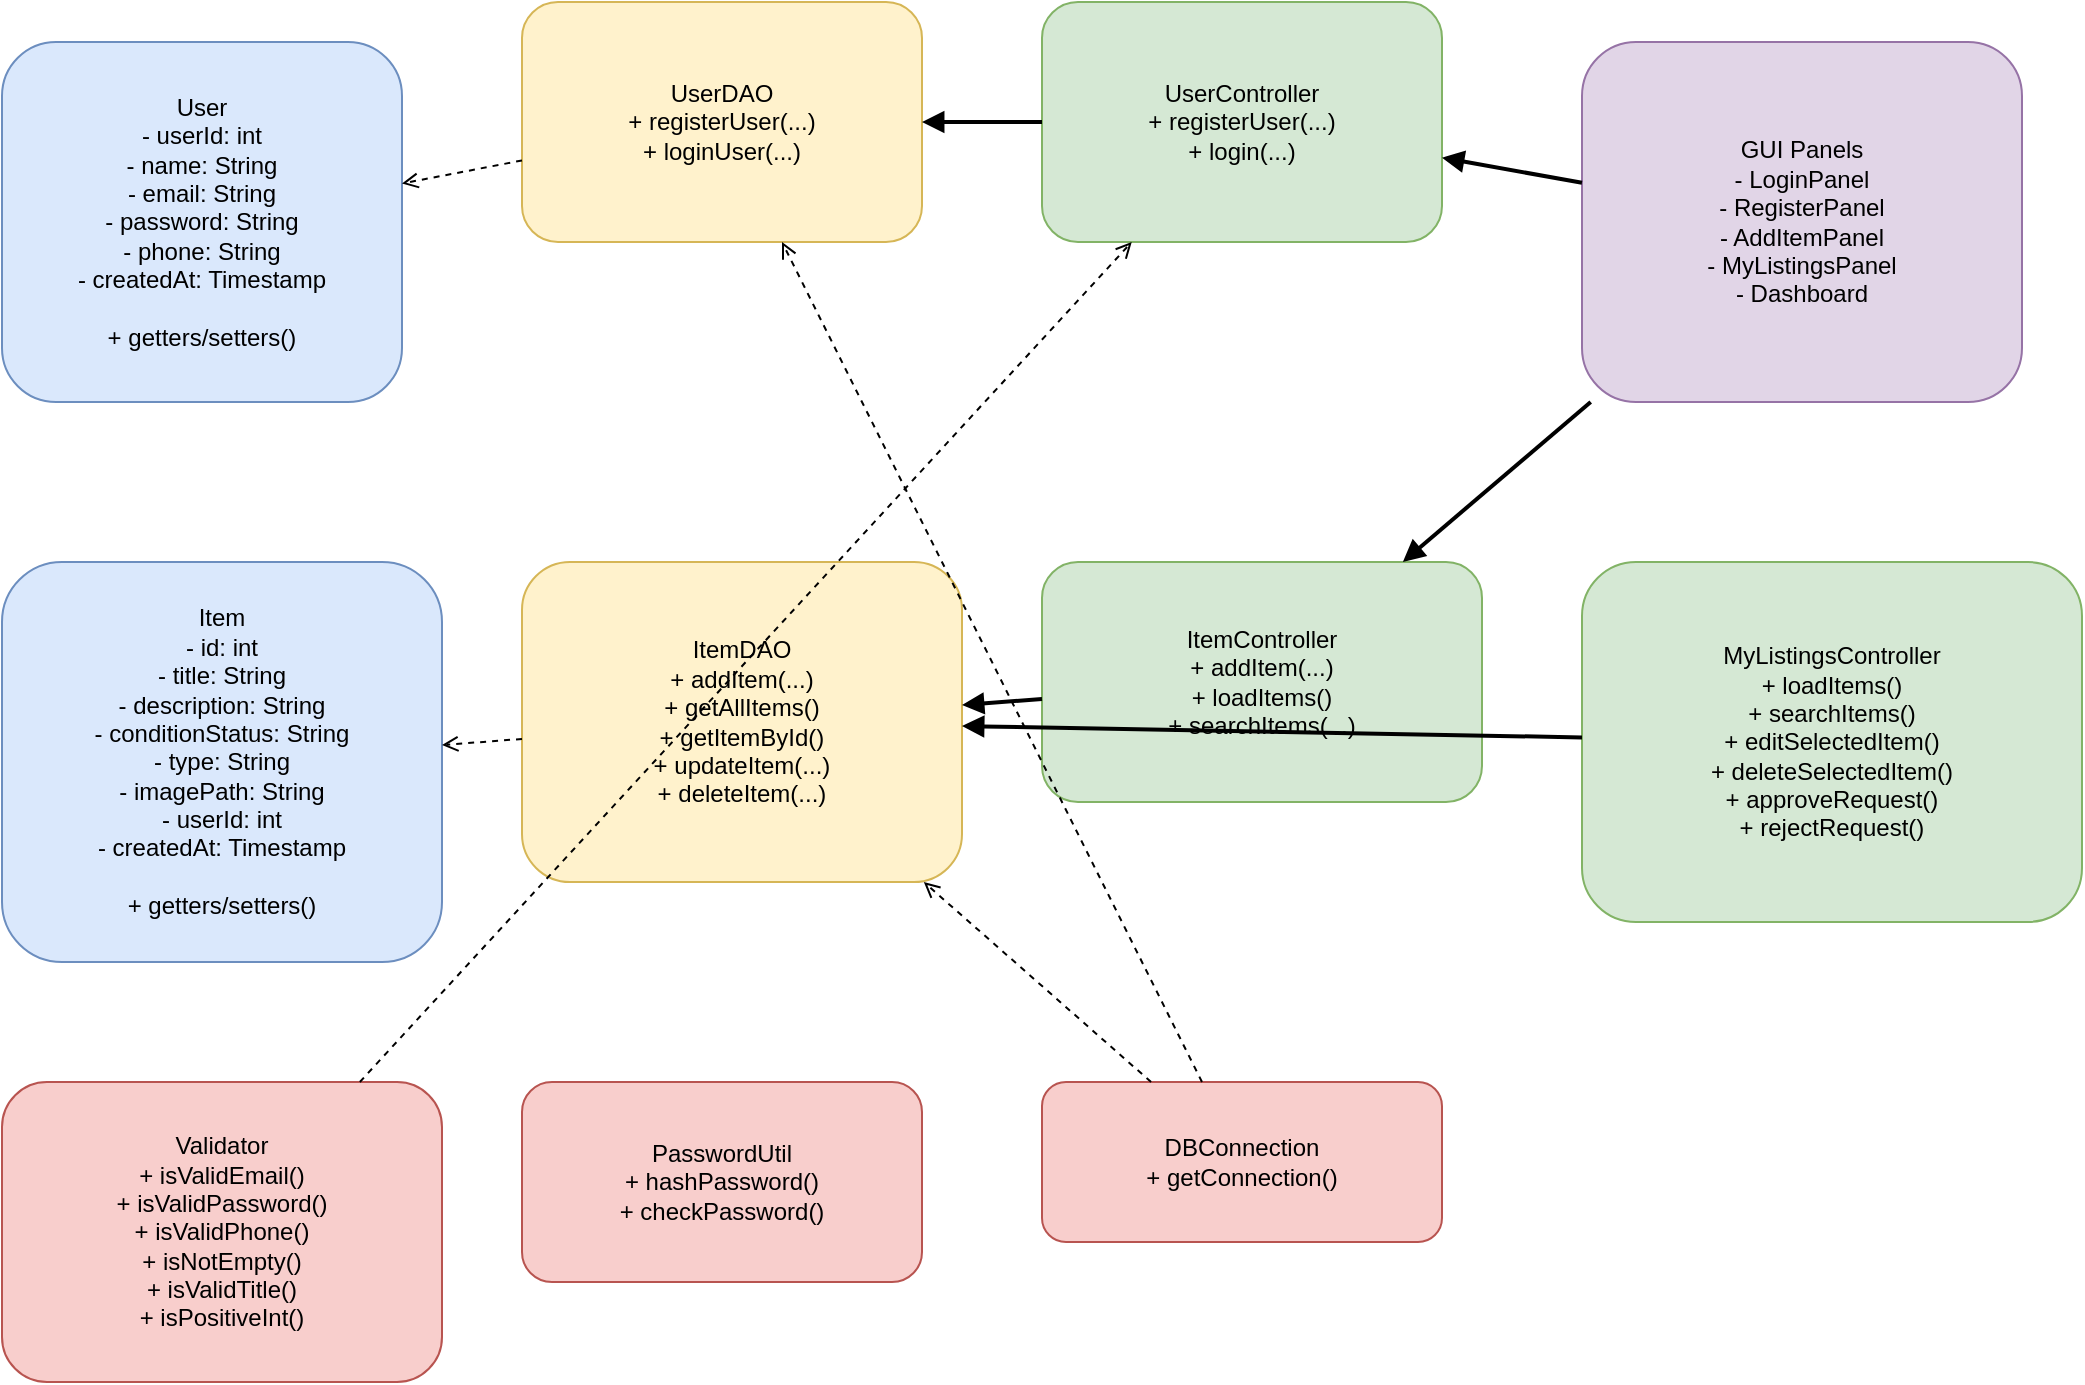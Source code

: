 <mxfile version="24.7.1" editor="5.1.3" type="device">
  <diagram id="ReBookClassDiagram" name="ReBook Class Diagram">
    <mxGraphModel dx="1200" dy="800" grid="1" gridSize="10" guides="1" tooltips="1" connect="1" arrows="1" fold="1" page="1" pageScale="1" pageWidth="1654" pageHeight="1169">
      <root>
        <mxCell id="0"/>
        <mxCell id="1" parent="0"/>

        <!-- User Model -->
        <mxCell id="user" value="User&#10;- userId: int&#10;- name: String&#10;- email: String&#10;- password: String&#10;- phone: String&#10;- createdAt: Timestamp&#10;&#10;+ getters/setters()" style="rounded=1;whiteSpace=wrap;html=1;fillColor=#dae8fc;strokeColor=#6c8ebf;" vertex="1" parent="1">
          <mxGeometry x="80" y="120" width="200" height="180" as="geometry"/>
        </mxCell>

        <!-- UserDAO -->
        <mxCell id="userdao" value="UserDAO&#10;+ registerUser(...)&#10;+ loginUser(...)" style="rounded=1;whiteSpace=wrap;html=1;fillColor=#fff2cc;strokeColor=#d6b656;" vertex="1" parent="1">
          <mxGeometry x="340" y="100" width="200" height="120" as="geometry"/>
        </mxCell>

        <!-- UserController -->
        <mxCell id="usercontroller" value="UserController&#10;+ registerUser(...)&#10;+ login(...)" style="rounded=1;whiteSpace=wrap;html=1;fillColor=#d5e8d4;strokeColor=#82b366;" vertex="1" parent="1">
          <mxGeometry x="600" y="100" width="200" height="120" as="geometry"/>
        </mxCell>

        <!-- Item Model -->
        <mxCell id="item" value="Item&#10;- id: int&#10;- title: String&#10;- description: String&#10;- conditionStatus: String&#10;- type: String&#10;- imagePath: String&#10;- userId: int&#10;- createdAt: Timestamp&#10;&#10;+ getters/setters()" style="rounded=1;whiteSpace=wrap;html=1;fillColor=#dae8fc;strokeColor=#6c8ebf;" vertex="1" parent="1">
          <mxGeometry x="80" y="380" width="220" height="200" as="geometry"/>
        </mxCell>

        <!-- ItemDAO -->
        <mxCell id="itemdao" value="ItemDAO&#10;+ addItem(...)&#10;+ getAllItems()&#10;+ getItemById()&#10;+ updateItem(...)&#10;+ deleteItem(...)" style="rounded=1;whiteSpace=wrap;html=1;fillColor=#fff2cc;strokeColor=#d6b656;" vertex="1" parent="1">
          <mxGeometry x="340" y="380" width="220" height="160" as="geometry"/>
        </mxCell>

        <!-- ItemController -->
        <mxCell id="itemcontroller" value="ItemController&#10;+ addItem(...)&#10;+ loadItems()&#10;+ searchItems(...)" style="rounded=1;whiteSpace=wrap;html=1;fillColor=#d5e8d4;strokeColor=#82b366;" vertex="1" parent="1">
          <mxGeometry x="600" y="380" width="220" height="120" as="geometry"/>
        </mxCell>

        <!-- MyListingsController -->
        <mxCell id="mylistingscontroller" value="MyListingsController&#10;+ loadItems()&#10;+ searchItems()&#10;+ editSelectedItem()&#10;+ deleteSelectedItem()&#10;+ approveRequest()&#10;+ rejectRequest()" style="rounded=1;whiteSpace=wrap;html=1;fillColor=#d5e8d4;strokeColor=#82b366;" vertex="1" parent="1">
          <mxGeometry x="870" y="380" width="250" height="180" as="geometry"/>
        </mxCell>

        <!-- Utilities -->
        <mxCell id="validator" value="Validator&#10;+ isValidEmail()&#10;+ isValidPassword()&#10;+ isValidPhone()&#10;+ isNotEmpty()&#10;+ isValidTitle()&#10;+ isPositiveInt()" style="rounded=1;whiteSpace=wrap;html=1;fillColor=#f8cecc;strokeColor=#b85450;" vertex="1" parent="1">
          <mxGeometry x="80" y="640" width="220" height="150" as="geometry"/>
        </mxCell>

        <mxCell id="passwordutil" value="PasswordUtil&#10;+ hashPassword()&#10;+ checkPassword()" style="rounded=1;whiteSpace=wrap;html=1;fillColor=#f8cecc;strokeColor=#b85450;" vertex="1" parent="1">
          <mxGeometry x="340" y="640" width="200" height="100" as="geometry"/>
        </mxCell>

        <mxCell id="dbconnection" value="DBConnection&#10;+ getConnection()" style="rounded=1;whiteSpace=wrap;html=1;fillColor=#f8cecc;strokeColor=#b85450;" vertex="1" parent="1">
          <mxGeometry x="600" y="640" width="200" height="80" as="geometry"/>
        </mxCell>

        <!-- GUI Components -->
        <mxCell id="gui" value="GUI Panels&#10;- LoginPanel&#10;- RegisterPanel&#10;- AddItemPanel&#10;- MyListingsPanel&#10;- Dashboard" style="rounded=1;whiteSpace=wrap;html=1;fillColor=#e1d5e7;strokeColor=#9673a6;" vertex="1" parent="1">
          <mxGeometry x="870" y="120" width="220" height="180" as="geometry"/>
        </mxCell>

        <!-- Relationships -->
        <mxCell id="edge1" edge="1" source="usercontroller" target="userdao" style="endArrow=block;endFill=1;strokeWidth=2;" parent="1"><mxGeometry relative="1" as="geometry"/></mxCell>
        <mxCell id="edge2" edge="1" source="userdao" target="user" style="endArrow=open;dashed=1;" parent="1"><mxGeometry relative="1" as="geometry"/></mxCell>
        <mxCell id="edge3" edge="1" source="itemcontroller" target="itemdao" style="endArrow=block;endFill=1;strokeWidth=2;" parent="1"><mxGeometry relative="1" as="geometry"/></mxCell>
        <mxCell id="edge4" edge="1" source="itemdao" target="item" style="endArrow=open;dashed=1;" parent="1"><mxGeometry relative="1" as="geometry"/></mxCell>
        <mxCell id="edge5" edge="1" source="mylistingscontroller" target="itemdao" style="endArrow=block;endFill=1;strokeWidth=2;" parent="1"><mxGeometry relative="1" as="geometry"/></mxCell>
        <mxCell id="edge6" edge="1" source="gui" target="usercontroller" style="endArrow=block;endFill=1;strokeWidth=2;" parent="1"><mxGeometry relative="1" as="geometry"/></mxCell>
        <mxCell id="edge7" edge="1" source="gui" target="itemcontroller" style="endArrow=block;endFill=1;strokeWidth=2;" parent="1"><mxGeometry relative="1" as="geometry"/></mxCell>
        <mxCell id="edge8" edge="1" source="validator" target="usercontroller" style="endArrow=open;dashed=1;" parent="1"><mxGeometry relative="1" as="geometry"/></mxCell>
        <mxCell id="edge9" edge="1" source="dbconnection" target="itemdao" style="endArrow=open;dashed=1;" parent="1"><mxGeometry relative="1" as="geometry"/></mxCell>
        <mxCell id="edge10" edge="1" source="dbconnection" target="userdao" style="endArrow=open;dashed=1;" parent="1"><mxGeometry relative="1" as="geometry"/></mxCell>
      </root>
    </mxGraphModel>
  </diagram>
</mxfile>
